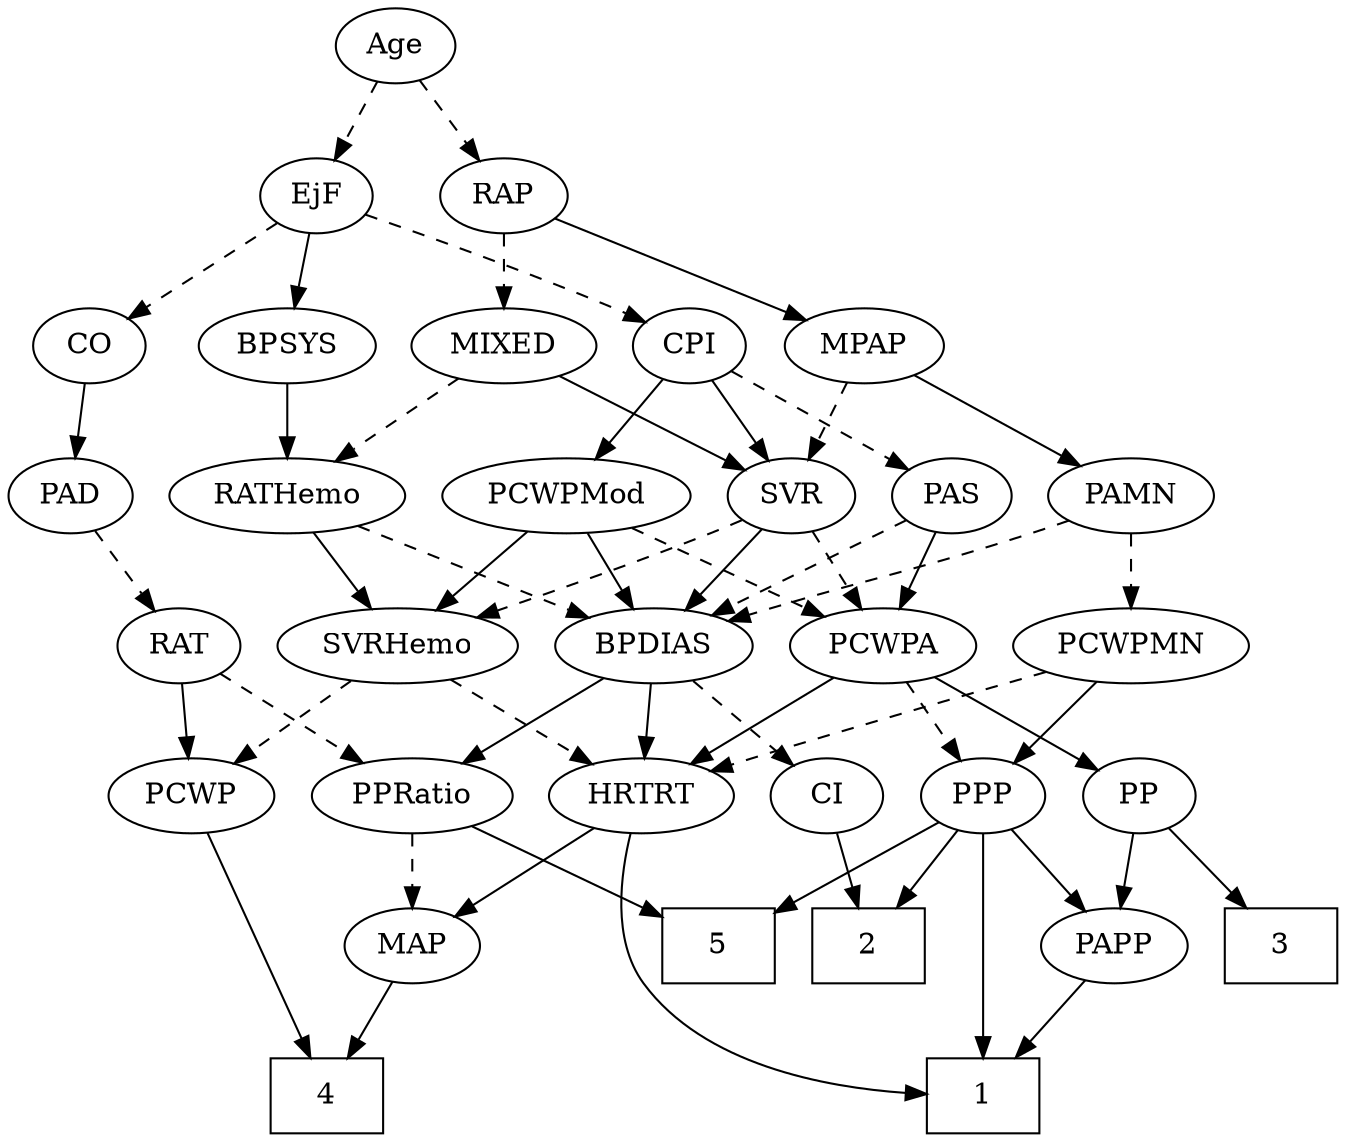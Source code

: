 strict digraph {
	graph [bb="0,0,596.6,540"];
	node [label="\N"];
	1	[height=0.5,
		pos="432.6,18",
		shape=box,
		width=0.75];
	2	[height=0.5,
		pos="377.6,90",
		shape=box,
		width=0.75];
	3	[height=0.5,
		pos="569.6,90",
		shape=box,
		width=0.75];
	4	[height=0.5,
		pos="140.6,18",
		shape=box,
		width=0.75];
	5	[height=0.5,
		pos="305.6,90",
		shape=box,
		width=0.75];
	Age	[height=0.5,
		pos="172.6,522",
		width=0.75];
	EjF	[height=0.5,
		pos="136.6,450",
		width=0.75];
	Age -> EjF	[pos="e,144.9,467.15 164.25,504.76 159.89,496.28 154.45,485.71 149.56,476.2",
		style=dashed];
	RAP	[height=0.5,
		pos="220.6,450",
		width=0.77632];
	Age -> RAP	[pos="e,209.75,466.82 183.49,505.12 189.57,496.26 197.26,485.04 204.06,475.12",
		style=dashed];
	BPSYS	[height=0.5,
		pos="124.6,378",
		width=1.0471];
	EjF -> BPSYS	[pos="e,127.56,396.28 133.69,432.05 132.37,424.35 130.77,415.03 129.29,406.36",
		style=solid];
	CO	[height=0.5,
		pos="35.597,378",
		width=0.75];
	EjF -> CO	[pos="e,53.838,391.64 118.54,436.49 102.84,425.6 79.882,409.69 62.099,397.37",
		style=dashed];
	CPI	[height=0.5,
		pos="305.6,378",
		width=0.75];
	EjF -> CPI	[pos="e,284.38,389.29 159.84,440.24 186.53,430.06 231.53,412.55 269.6,396 271.4,395.21 273.25,394.39 275.12,393.55",
		style=dashed];
	MIXED	[height=0.5,
		pos="220.6,378",
		width=1.1193];
	RAP -> MIXED	[pos="e,220.6,396.1 220.6,431.7 220.6,423.98 220.6,414.71 220.6,406.11",
		style=dashed];
	MPAP	[height=0.5,
		pos="385.6,378",
		width=0.97491];
	RAP -> MPAP	[pos="e,359.31,390.15 243.54,439.27 271.07,427.59 317.53,407.88 349.79,394.19",
		style=solid];
	RATHemo	[height=0.5,
		pos="124.6,306",
		width=1.3721];
	MIXED -> RATHemo	[pos="e,145.59,322.31 200.24,362.15 186.8,352.36 168.99,339.37 154.02,328.45",
		style=dashed];
	SVR	[height=0.5,
		pos="341.6,306",
		width=0.77632];
	MIXED -> SVR	[pos="e,321.26,318.77 244.21,363.34 263.75,352.04 291.57,335.94 312.48,323.85",
		style=solid];
	PAMN	[height=0.5,
		pos="495.6,306",
		width=1.011];
	MPAP -> PAMN	[pos="e,474.08,320.69 406.81,363.5 423.51,352.87 447.01,337.92 465.64,326.06",
		style=solid];
	MPAP -> SVR	[pos="e,351.75,323.15 375.39,360.76 370.01,352.19 363.28,341.49 357.25,331.9",
		style=dashed];
	BPSYS -> RATHemo	[pos="e,124.6,324.1 124.6,359.7 124.6,351.98 124.6,342.71 124.6,334.11",
		style=solid];
	PAD	[height=0.5,
		pos="28.597,306",
		width=0.79437];
	RAT	[height=0.5,
		pos="78.597,234",
		width=0.75827];
	PAD -> RAT	[pos="e,67.297,250.82 39.943,289.12 46.272,280.26 54.285,269.04 61.372,259.12",
		style=dashed];
	CO -> PAD	[pos="e,30.308,324.1 33.867,359.7 33.096,351.98 32.169,342.71 31.309,334.11",
		style=solid];
	PAS	[height=0.5,
		pos="414.6,306",
		width=0.75];
	PCWPA	[height=0.5,
		pos="385.6,234",
		width=1.1555];
	PAS -> PCWPA	[pos="e,392.62,251.96 407.72,288.41 404.38,280.34 400.28,270.43 396.52,261.35",
		style=solid];
	BPDIAS	[height=0.5,
		pos="283.6,234",
		width=1.1735];
	PAS -> BPDIAS	[pos="e,308.86,248.5 394.13,294.06 373.71,283.15 341.98,266.19 317.74,253.24",
		style=dashed];
	PCWPMN	[height=0.5,
		pos="495.6,234",
		width=1.3902];
	PAMN -> PCWPMN	[pos="e,495.6,252.1 495.6,287.7 495.6,279.98 495.6,270.71 495.6,262.11",
		style=dashed];
	PAMN -> BPDIAS	[pos="e,315.67,245.8 467.61,294.13 462,292.03 456.13,289.9 450.6,288 399.55,270.45 385.98,268.54 334.6,252 331.53,251.01 328.37,249.98 \
325.18,248.94",
		style=dashed];
	SVRHemo	[height=0.5,
		pos="173.6,234",
		width=1.3902];
	RATHemo -> SVRHemo	[pos="e,161.73,251.96 136.21,288.41 142.1,279.99 149.39,269.58 155.96,260.2",
		style=solid];
	RATHemo -> BPDIAS	[pos="e,255.3,247.46 154.88,291.67 180.75,280.28 218.09,263.84 245.89,251.6",
		style=dashed];
	CPI -> PAS	[pos="e,395.83,319.05 324.58,364.81 341.93,353.67 367.79,337.06 387.34,324.5",
		style=dashed];
	CPI -> SVR	[pos="e,333.04,323.63 313.95,360.76 318.25,352.4 323.59,342.02 328.43,332.61",
		style=solid];
	PCWPMod	[height=0.5,
		pos="243.6,306",
		width=1.4443];
	CPI -> PCWPMod	[pos="e,258.47,323.79 292.45,362.15 284.52,353.2 274.22,341.58 265.13,331.31",
		style=solid];
	PPRatio	[height=0.5,
		pos="178.6,162",
		width=1.1013];
	RAT -> PPRatio	[pos="e,157.96,177.45 96.939,220.16 111.63,209.88 132.52,195.25 149.49,183.37",
		style=dashed];
	PCWP	[height=0.5,
		pos="85.597,162",
		width=0.97491];
	RAT -> PCWP	[pos="e,83.887,180.1 80.328,215.7 81.099,207.98 82.026,198.71 82.886,190.11",
		style=solid];
	SVR -> PCWPA	[pos="e,375.04,251.8 351.58,289.12 356.88,280.68 363.53,270.1 369.54,260.55",
		style=dashed];
	SVR -> SVRHemo	[pos="e,206.34,247.76 319.76,294.76 314.79,292.49 309.53,290.13 304.6,288 275.14,275.28 241.59,261.72 215.81,251.51",
		style=dashed];
	SVR -> BPDIAS	[pos="e,296.97,251.13 329.01,289.81 321.55,280.8 311.92,269.18 303.45,258.95",
		style=solid];
	PCWPMod -> PCWPA	[pos="e,359.3,247.96 272.33,290.83 294.8,279.76 326.14,264.31 350.16,252.47",
		style=dashed];
	PCWPMod -> SVRHemo	[pos="e,189.74,251.15 227.36,288.76 218.35,279.75 206.98,268.39 197.02,258.43",
		style=solid];
	PCWPMod -> BPDIAS	[pos="e,274,251.79 253.28,288.05 258,279.8 263.77,269.7 269,260.54",
		style=solid];
	PP	[height=0.5,
		pos="504.6,162",
		width=0.75];
	PCWPA -> PP	[pos="e,484.79,174.65 409.39,219 428.57,207.72 455.59,191.83 475.95,179.85",
		style=solid];
	PPP	[height=0.5,
		pos="432.6,162",
		width=0.75];
	PCWPA -> PPP	[pos="e,421.86,178.99 396.74,216.41 402.56,207.74 409.79,196.97 416.23,187.38",
		style=dashed];
	HRTRT	[height=0.5,
		pos="275.6,162",
		width=1.1013];
	PCWPA -> HRTRT	[pos="e,297.72,177.08 363.07,218.67 346.65,208.22 324.21,193.94 306.17,182.46",
		style=solid];
	PCWPMN -> PPP	[pos="e,445.84,177.72 480.99,216.76 472.53,207.37 461.76,195.41 452.54,185.15",
		style=solid];
	PCWPMN -> HRTRT	[pos="e,305.86,173.68 458.46,221.88 423.74,211.39 370.52,195.08 324.6,180 321.66,179.03 318.62,178.02 315.57,176.99",
		style=dashed];
	SVRHemo -> PCWP	[pos="e,103.99,177.63 153.63,217.12 141.28,207.29 125.29,194.58 111.92,183.94",
		style=dashed];
	SVRHemo -> HRTRT	[pos="e,254.55,177.44 195.73,217.81 210.46,207.7 229.99,194.3 246.04,183.28",
		style=dashed];
	BPDIAS -> PPRatio	[pos="e,199.97,177.25 261.84,218.5 246.39,208.2 225.46,194.24 208.45,182.9",
		style=solid];
	CI	[height=0.5,
		pos="360.6,162",
		width=0.75];
	BPDIAS -> CI	[pos="e,345.13,177.07 300.69,217.46 311.49,207.65 325.58,194.83 337.39,184.1",
		style=dashed];
	BPDIAS -> HRTRT	[pos="e,277.55,180.1 281.62,215.7 280.74,207.98 279.68,198.71 278.7,190.11",
		style=solid];
	MAP	[height=0.5,
		pos="178.6,90",
		width=0.84854];
	MAP -> 4	[pos="e,149.89,36.124 169.78,72.765 165.31,64.525 159.77,54.317 154.72,45.016",
		style=solid];
	PP -> 3	[pos="e,553.77,108.04 518.38,146.15 526.64,137.26 537.34,125.74 546.82,115.53",
		style=solid];
	PAPP	[height=0.5,
		pos="492.6,90",
		width=0.88464];
	PP -> PAPP	[pos="e,495.56,108.28 501.69,144.05 500.37,136.35 498.77,127.03 497.29,118.36",
		style=solid];
	PPP -> 1	[pos="e,432.6,36.189 432.6,143.87 432.6,119.67 432.6,75.211 432.6,46.393",
		style=solid];
	PPP -> 2	[pos="e,391.05,108.13 420.66,145.81 413.85,137.14 405.14,126.05 397.33,116.12",
		style=solid];
	PPP -> 5	[pos="e,332.72,105.95 412.47,149.91 393.46,139.43 364.5,123.46 341.52,110.8",
		style=solid];
	PPP -> PAPP	[pos="e,479.19,106.64 445.62,145.81 453.45,136.67 463.58,124.85 472.43,114.52",
		style=solid];
	PPRatio -> 5	[pos="e,278.42,105.98 202.78,147.67 221.68,137.26 248.22,122.62 269.61,110.84",
		style=solid];
	PPRatio -> MAP	[pos="e,178.6,108.1 178.6,143.7 178.6,135.98 178.6,126.71 178.6,118.11",
		style=dashed];
	PCWP -> 4	[pos="e,133.91,36.268 92.123,144.15 101.54,119.84 119.04,74.66 130.24,45.753",
		style=solid];
	CI -> 2	[pos="e,373.4,108.28 364.71,144.05 366.61,136.26 368.9,126.82 371.02,118.08",
		style=solid];
	PAPP -> 1	[pos="e,447.56,36.461 479.28,73.465 471.95,64.906 462.66,54.069 454.3,44.32",
		style=solid];
	HRTRT -> 1	[pos="e,405.41,18.815 268.54,144.14 261.67,124.8 254.31,93.05 269.6,72 298.13,32.718 356.51,21.979 395.09,19.357",
		style=solid];
	HRTRT -> MAP	[pos="e,197.17,104.4 255.03,146.15 240.57,135.73 221.1,121.67 205.43,110.36",
		style=solid];
}
